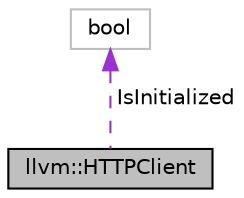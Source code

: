 digraph "llvm::HTTPClient"
{
 // LATEX_PDF_SIZE
  bgcolor="transparent";
  edge [fontname="Helvetica",fontsize="10",labelfontname="Helvetica",labelfontsize="10"];
  node [fontname="Helvetica",fontsize="10",shape=record];
  Node1 [label="llvm::HTTPClient",height=0.2,width=0.4,color="black", fillcolor="grey75", style="filled", fontcolor="black",tooltip="A reusable client that can perform HTTPRequests through a network socket."];
  Node2 -> Node1 [dir="back",color="darkorchid3",fontsize="10",style="dashed",label=" IsInitialized" ,fontname="Helvetica"];
  Node2 [label="bool",height=0.2,width=0.4,color="grey75",tooltip=" "];
}
